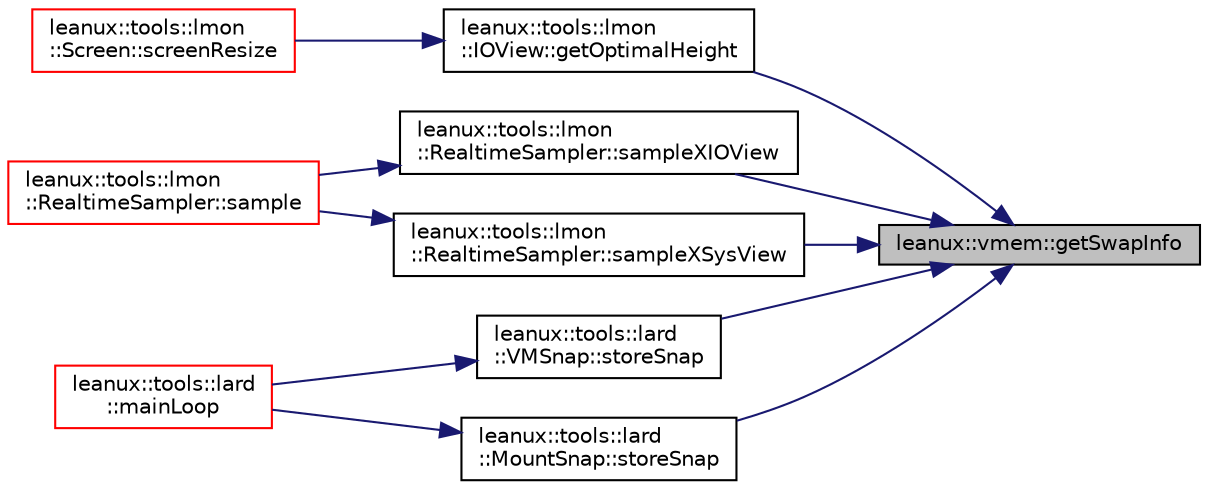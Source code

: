 digraph "leanux::vmem::getSwapInfo"
{
 // LATEX_PDF_SIZE
  bgcolor="transparent";
  edge [fontname="Helvetica",fontsize="10",labelfontname="Helvetica",labelfontsize="10"];
  node [fontname="Helvetica",fontsize="10",shape=record];
  rankdir="RL";
  Node1 [label="leanux::vmem::getSwapInfo",height=0.2,width=0.4,color="black", fillcolor="grey75", style="filled", fontcolor="black",tooltip="Get a std::list of SwapInfo swap spaces."];
  Node1 -> Node2 [dir="back",color="midnightblue",fontsize="10",style="solid",fontname="Helvetica"];
  Node2 [label="leanux::tools::lmon\l::IOView::getOptimalHeight",height=0.2,width=0.4,color="black",URL="$classleanux_1_1tools_1_1lmon_1_1IOView.html#a466bf2f2261b917b31ae2664ec8fbed0",tooltip="provide the optimal height for the Header."];
  Node2 -> Node3 [dir="back",color="midnightblue",fontsize="10",style="solid",fontname="Helvetica"];
  Node3 [label="leanux::tools::lmon\l::Screen::screenResize",height=0.2,width=0.4,color="red",URL="$classleanux_1_1tools_1_1lmon_1_1Screen.html#abcaa706fe703bbf453808220fcaf8263",tooltip="Recalculate the window sizes."];
  Node1 -> Node9 [dir="back",color="midnightblue",fontsize="10",style="solid",fontname="Helvetica"];
  Node9 [label="leanux::tools::lmon\l::RealtimeSampler::sampleXIOView",height=0.2,width=0.4,color="black",URL="$classleanux_1_1tools_1_1lmon_1_1RealtimeSampler.html#ae43e18aacfceb09eb9bd70db9c67fc98",tooltip=" "];
  Node9 -> Node10 [dir="back",color="midnightblue",fontsize="10",style="solid",fontname="Helvetica"];
  Node10 [label="leanux::tools::lmon\l::RealtimeSampler::sample",height=0.2,width=0.4,color="red",URL="$classleanux_1_1tools_1_1lmon_1_1RealtimeSampler.html#a9522a4a46961eb4f75d3207da1efd07f",tooltip="Sample a snapshot."];
  Node1 -> Node12 [dir="back",color="midnightblue",fontsize="10",style="solid",fontname="Helvetica"];
  Node12 [label="leanux::tools::lmon\l::RealtimeSampler::sampleXSysView",height=0.2,width=0.4,color="black",URL="$classleanux_1_1tools_1_1lmon_1_1RealtimeSampler.html#a8de42eb5d528bfa157565a81a16ae5bd",tooltip=" "];
  Node12 -> Node10 [dir="back",color="midnightblue",fontsize="10",style="solid",fontname="Helvetica"];
  Node1 -> Node13 [dir="back",color="midnightblue",fontsize="10",style="solid",fontname="Helvetica"];
  Node13 [label="leanux::tools::lard\l::VMSnap::storeSnap",height=0.2,width=0.4,color="black",URL="$classleanux_1_1tools_1_1lard_1_1VMSnap.html#ad7ebbd5cb631d19b7c1a08aeeb7e138b",tooltip=" "];
  Node13 -> Node14 [dir="back",color="midnightblue",fontsize="10",style="solid",fontname="Helvetica"];
  Node14 [label="leanux::tools::lard\l::mainLoop",height=0.2,width=0.4,color="red",URL="$namespaceleanux_1_1tools_1_1lard.html#a6de74bbef1d571bf7eb000e62900a11d",tooltip=" "];
  Node1 -> Node17 [dir="back",color="midnightblue",fontsize="10",style="solid",fontname="Helvetica"];
  Node17 [label="leanux::tools::lard\l::MountSnap::storeSnap",height=0.2,width=0.4,color="black",URL="$classleanux_1_1tools_1_1lard_1_1MountSnap.html#a7288efb64fc31818416b8c52c4ba3a0d",tooltip=" "];
  Node17 -> Node14 [dir="back",color="midnightblue",fontsize="10",style="solid",fontname="Helvetica"];
}
